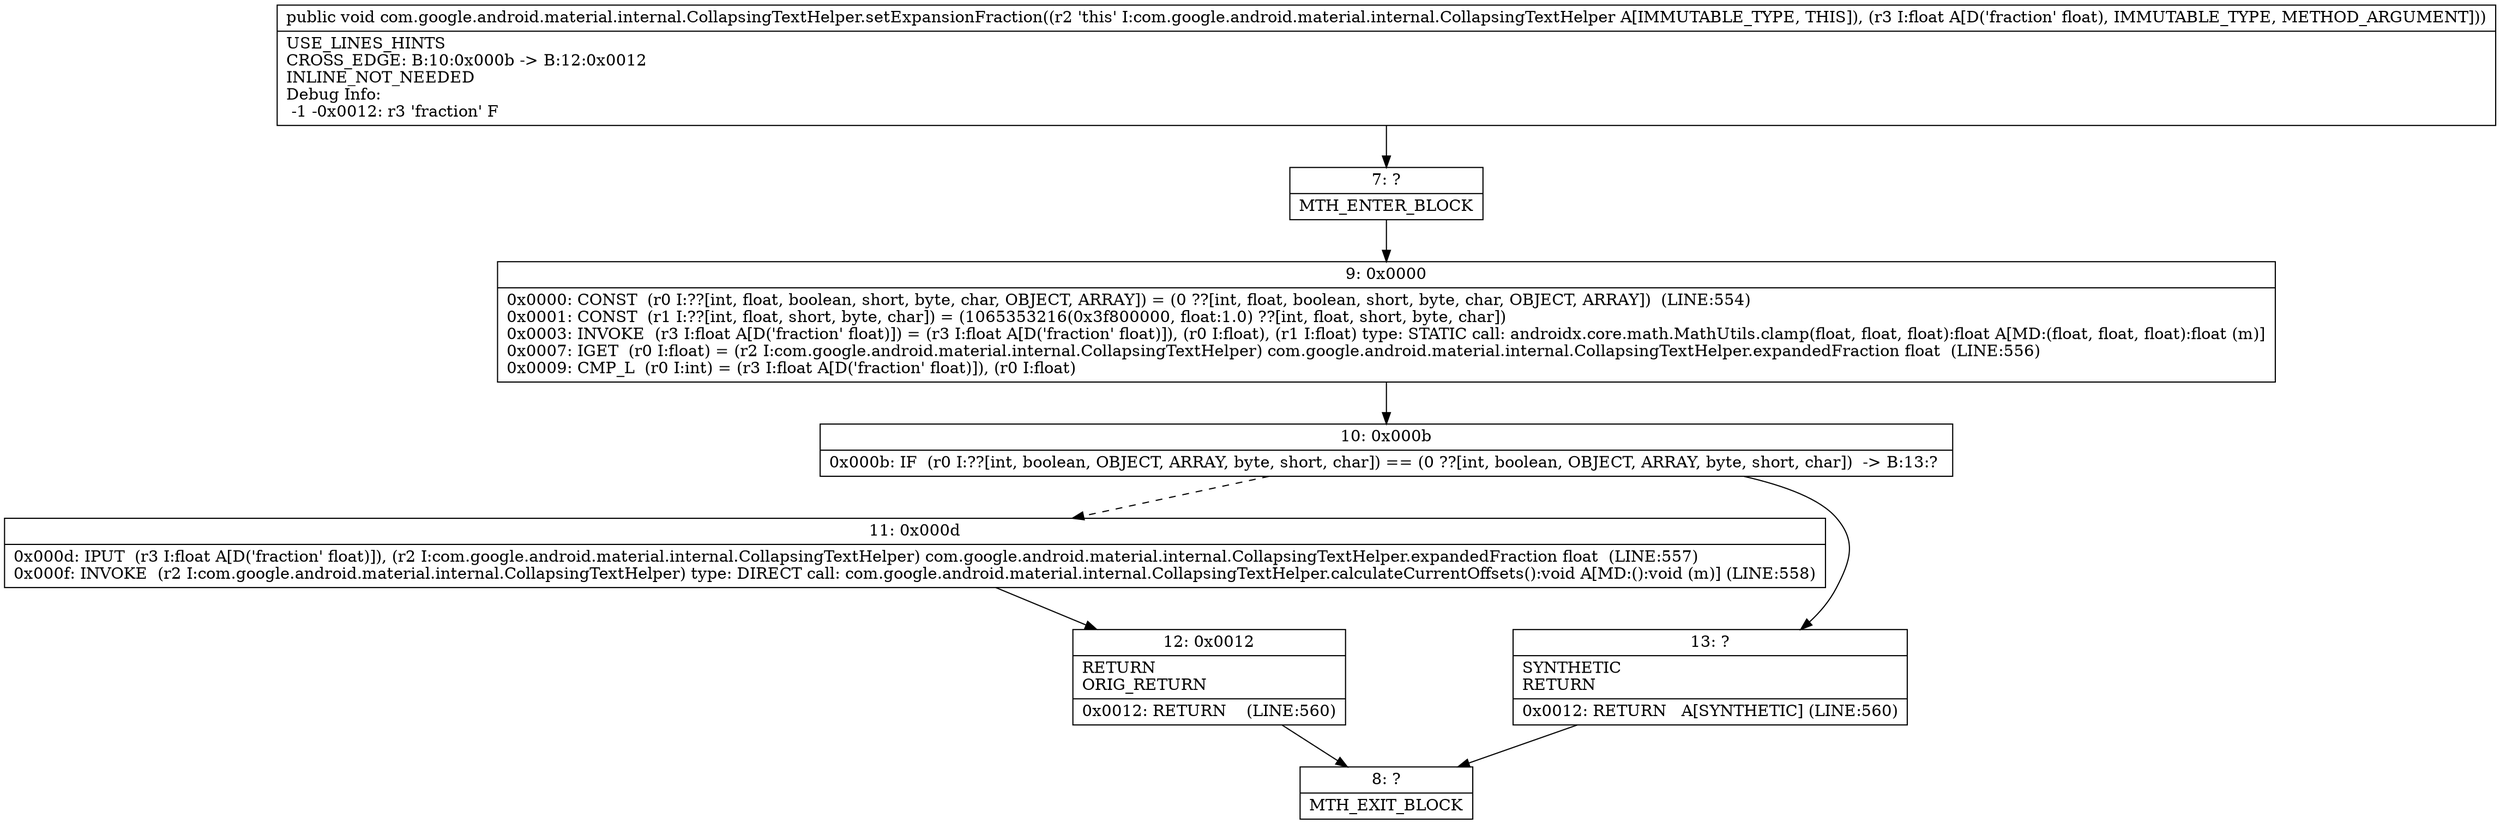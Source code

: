 digraph "CFG forcom.google.android.material.internal.CollapsingTextHelper.setExpansionFraction(F)V" {
Node_7 [shape=record,label="{7\:\ ?|MTH_ENTER_BLOCK\l}"];
Node_9 [shape=record,label="{9\:\ 0x0000|0x0000: CONST  (r0 I:??[int, float, boolean, short, byte, char, OBJECT, ARRAY]) = (0 ??[int, float, boolean, short, byte, char, OBJECT, ARRAY])  (LINE:554)\l0x0001: CONST  (r1 I:??[int, float, short, byte, char]) = (1065353216(0x3f800000, float:1.0) ??[int, float, short, byte, char]) \l0x0003: INVOKE  (r3 I:float A[D('fraction' float)]) = (r3 I:float A[D('fraction' float)]), (r0 I:float), (r1 I:float) type: STATIC call: androidx.core.math.MathUtils.clamp(float, float, float):float A[MD:(float, float, float):float (m)]\l0x0007: IGET  (r0 I:float) = (r2 I:com.google.android.material.internal.CollapsingTextHelper) com.google.android.material.internal.CollapsingTextHelper.expandedFraction float  (LINE:556)\l0x0009: CMP_L  (r0 I:int) = (r3 I:float A[D('fraction' float)]), (r0 I:float) \l}"];
Node_10 [shape=record,label="{10\:\ 0x000b|0x000b: IF  (r0 I:??[int, boolean, OBJECT, ARRAY, byte, short, char]) == (0 ??[int, boolean, OBJECT, ARRAY, byte, short, char])  \-\> B:13:? \l}"];
Node_11 [shape=record,label="{11\:\ 0x000d|0x000d: IPUT  (r3 I:float A[D('fraction' float)]), (r2 I:com.google.android.material.internal.CollapsingTextHelper) com.google.android.material.internal.CollapsingTextHelper.expandedFraction float  (LINE:557)\l0x000f: INVOKE  (r2 I:com.google.android.material.internal.CollapsingTextHelper) type: DIRECT call: com.google.android.material.internal.CollapsingTextHelper.calculateCurrentOffsets():void A[MD:():void (m)] (LINE:558)\l}"];
Node_12 [shape=record,label="{12\:\ 0x0012|RETURN\lORIG_RETURN\l|0x0012: RETURN    (LINE:560)\l}"];
Node_8 [shape=record,label="{8\:\ ?|MTH_EXIT_BLOCK\l}"];
Node_13 [shape=record,label="{13\:\ ?|SYNTHETIC\lRETURN\l|0x0012: RETURN   A[SYNTHETIC] (LINE:560)\l}"];
MethodNode[shape=record,label="{public void com.google.android.material.internal.CollapsingTextHelper.setExpansionFraction((r2 'this' I:com.google.android.material.internal.CollapsingTextHelper A[IMMUTABLE_TYPE, THIS]), (r3 I:float A[D('fraction' float), IMMUTABLE_TYPE, METHOD_ARGUMENT]))  | USE_LINES_HINTS\lCROSS_EDGE: B:10:0x000b \-\> B:12:0x0012\lINLINE_NOT_NEEDED\lDebug Info:\l  \-1 \-0x0012: r3 'fraction' F\l}"];
MethodNode -> Node_7;Node_7 -> Node_9;
Node_9 -> Node_10;
Node_10 -> Node_11[style=dashed];
Node_10 -> Node_13;
Node_11 -> Node_12;
Node_12 -> Node_8;
Node_13 -> Node_8;
}

